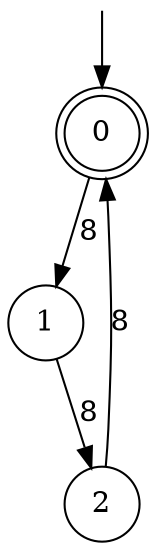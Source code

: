 digraph g {

	s0 [shape="doublecircle" label="0"];
	s1 [shape="circle" label="1"];
	s2 [shape="circle" label="2"];
	s0 -> s1 [label="8"];
	s1 -> s2 [label="8"];
	s2 -> s0 [label="8"];

__start0 [label="" shape="none" width="0" height="0"];
__start0 -> s0;

}
